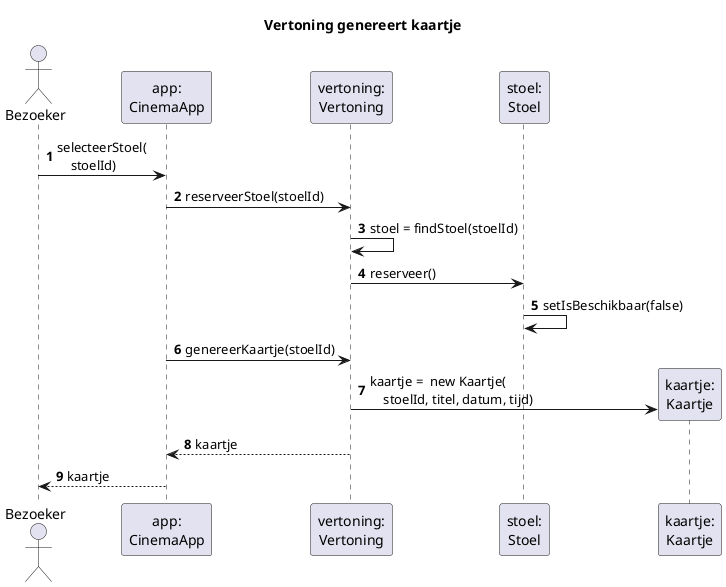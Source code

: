 @startuml

title Vertoning genereert kaartje

autonumber

actor Bezoeker
participant "app:\nCinemaApp" as app
participant "vertoning:\nVertoning" as vertoning
participant "stoel:\nStoel" as stoel
participant "kaartje:\nKaartje" as kaartje

Bezoeker -> app : selecteerStoel( \n\
    stoelId)

app -> vertoning: reserveerStoel(stoelId)
vertoning -> vertoning: stoel = findStoel(stoelId)

vertoning -> stoel : reserveer()
stoel -> stoel: setIsBeschikbaar(false)

app -> vertoning : genereerKaartje(stoelId)
create kaartje
vertoning -> kaartje : kaartje =  new Kaartje(\n\
    stoelId, titel, datum, tijd)
app <-- vertoning: kaartje
Bezoeker <-- app : kaartje

@enduml